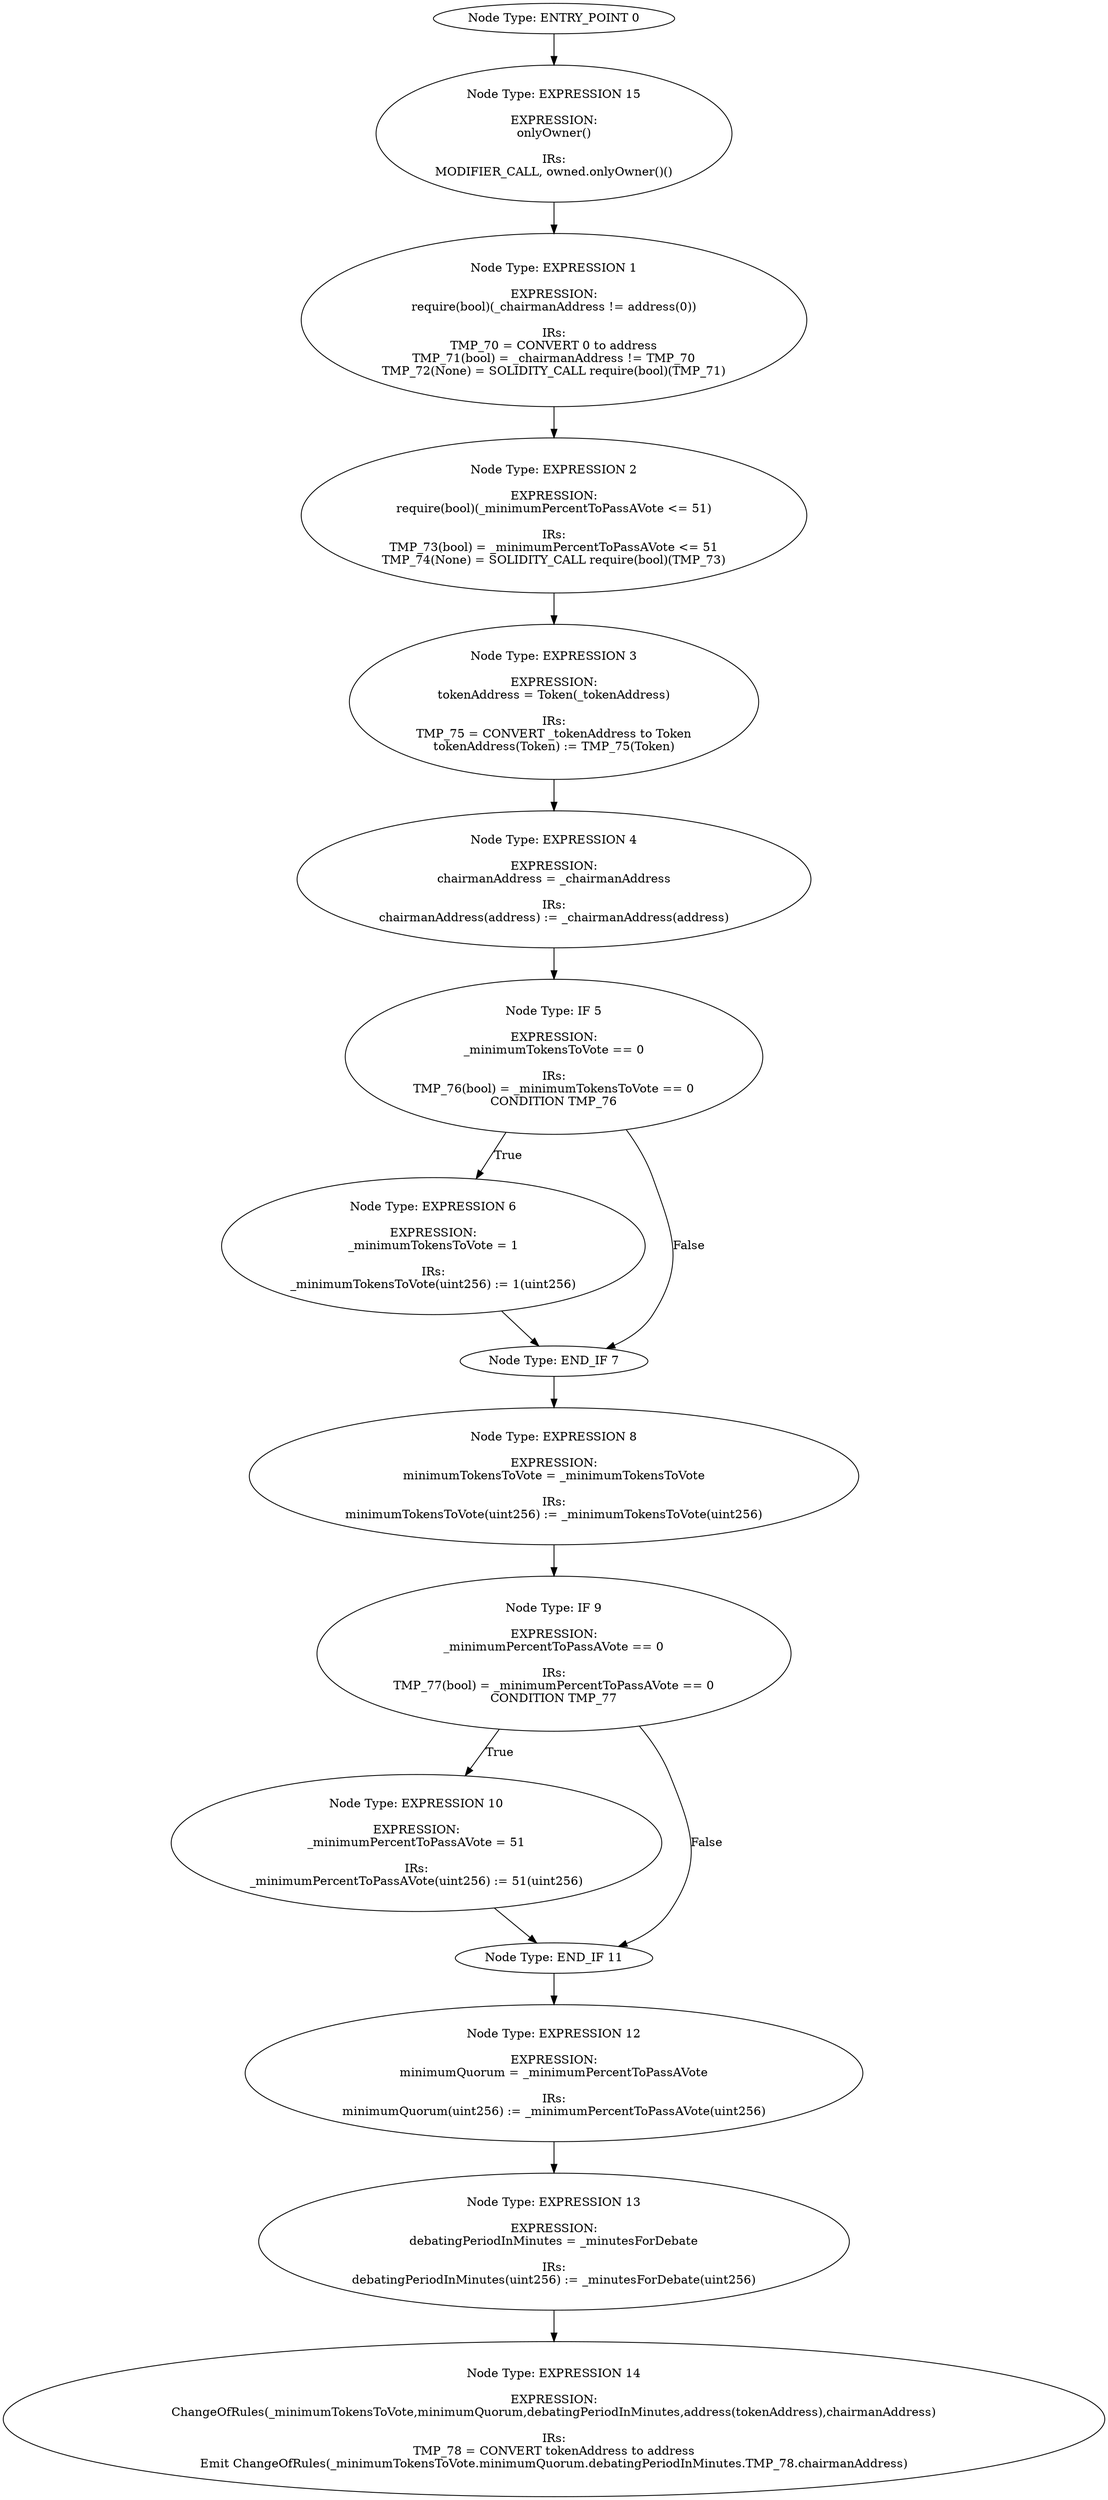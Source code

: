 digraph{
0[label="Node Type: ENTRY_POINT 0
"];
0->15;
1[label="Node Type: EXPRESSION 1

EXPRESSION:
require(bool)(_chairmanAddress != address(0))

IRs:
TMP_70 = CONVERT 0 to address
TMP_71(bool) = _chairmanAddress != TMP_70
TMP_72(None) = SOLIDITY_CALL require(bool)(TMP_71)"];
1->2;
2[label="Node Type: EXPRESSION 2

EXPRESSION:
require(bool)(_minimumPercentToPassAVote <= 51)

IRs:
TMP_73(bool) = _minimumPercentToPassAVote <= 51
TMP_74(None) = SOLIDITY_CALL require(bool)(TMP_73)"];
2->3;
3[label="Node Type: EXPRESSION 3

EXPRESSION:
tokenAddress = Token(_tokenAddress)

IRs:
TMP_75 = CONVERT _tokenAddress to Token
tokenAddress(Token) := TMP_75(Token)"];
3->4;
4[label="Node Type: EXPRESSION 4

EXPRESSION:
chairmanAddress = _chairmanAddress

IRs:
chairmanAddress(address) := _chairmanAddress(address)"];
4->5;
5[label="Node Type: IF 5

EXPRESSION:
_minimumTokensToVote == 0

IRs:
TMP_76(bool) = _minimumTokensToVote == 0
CONDITION TMP_76"];
5->6[label="True"];
5->7[label="False"];
6[label="Node Type: EXPRESSION 6

EXPRESSION:
_minimumTokensToVote = 1

IRs:
_minimumTokensToVote(uint256) := 1(uint256)"];
6->7;
7[label="Node Type: END_IF 7
"];
7->8;
8[label="Node Type: EXPRESSION 8

EXPRESSION:
minimumTokensToVote = _minimumTokensToVote

IRs:
minimumTokensToVote(uint256) := _minimumTokensToVote(uint256)"];
8->9;
9[label="Node Type: IF 9

EXPRESSION:
_minimumPercentToPassAVote == 0

IRs:
TMP_77(bool) = _minimumPercentToPassAVote == 0
CONDITION TMP_77"];
9->10[label="True"];
9->11[label="False"];
10[label="Node Type: EXPRESSION 10

EXPRESSION:
_minimumPercentToPassAVote = 51

IRs:
_minimumPercentToPassAVote(uint256) := 51(uint256)"];
10->11;
11[label="Node Type: END_IF 11
"];
11->12;
12[label="Node Type: EXPRESSION 12

EXPRESSION:
minimumQuorum = _minimumPercentToPassAVote

IRs:
minimumQuorum(uint256) := _minimumPercentToPassAVote(uint256)"];
12->13;
13[label="Node Type: EXPRESSION 13

EXPRESSION:
debatingPeriodInMinutes = _minutesForDebate

IRs:
debatingPeriodInMinutes(uint256) := _minutesForDebate(uint256)"];
13->14;
14[label="Node Type: EXPRESSION 14

EXPRESSION:
ChangeOfRules(_minimumTokensToVote,minimumQuorum,debatingPeriodInMinutes,address(tokenAddress),chairmanAddress)

IRs:
TMP_78 = CONVERT tokenAddress to address
Emit ChangeOfRules(_minimumTokensToVote.minimumQuorum.debatingPeriodInMinutes.TMP_78.chairmanAddress)"];
15[label="Node Type: EXPRESSION 15

EXPRESSION:
onlyOwner()

IRs:
MODIFIER_CALL, owned.onlyOwner()()"];
15->1;
}
